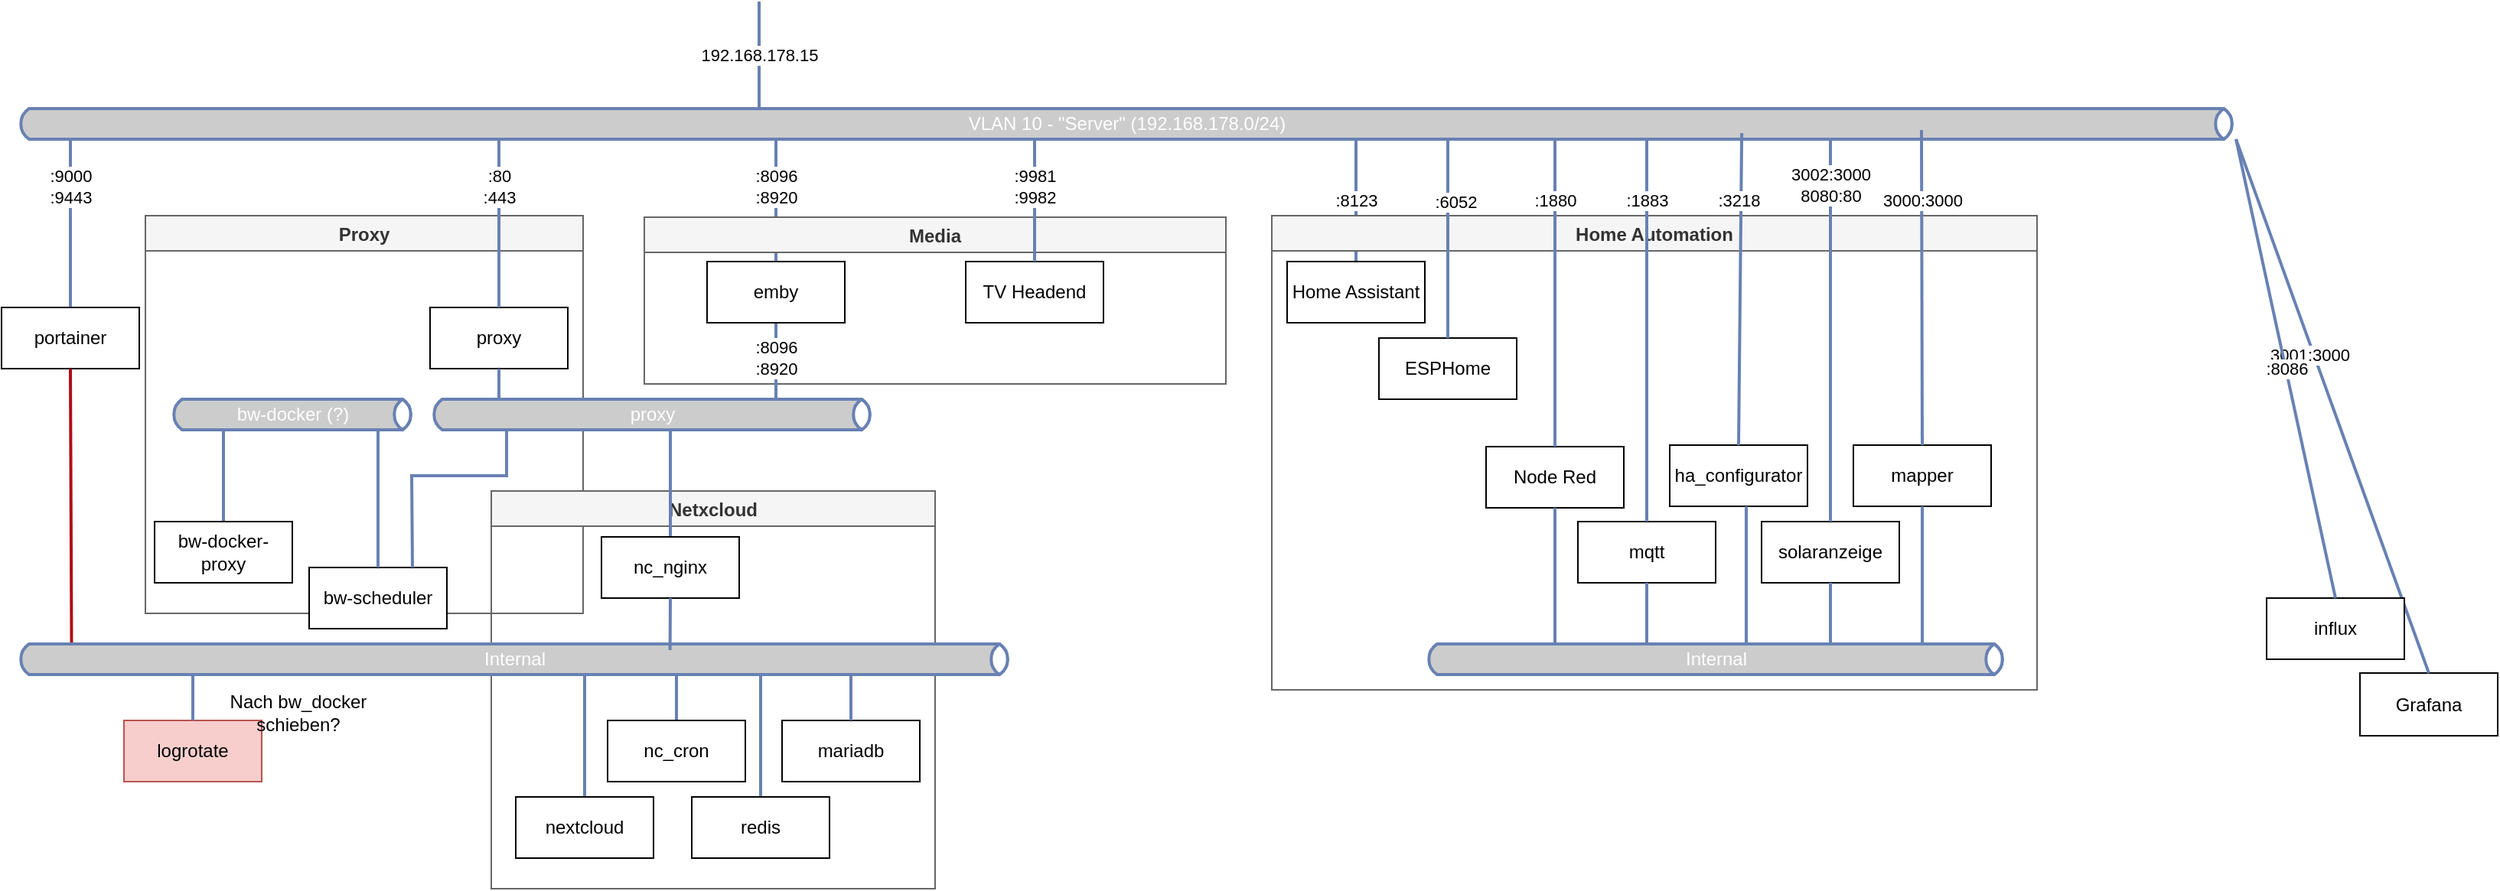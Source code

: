 <mxfile version="23.1.6" type="github">
  <diagram name="Page-1" id="WSNy4wVCY7JSL-_r6ql8">
    <mxGraphModel dx="1562" dy="1219" grid="1" gridSize="10" guides="1" tooltips="1" connect="1" arrows="1" fold="1" page="1" pageScale="1" pageWidth="827" pageHeight="1169" math="0" shadow="0">
      <root>
        <mxCell id="0" />
        <mxCell id="1" parent="0" />
        <mxCell id="35GrxCejdZGISXl2GEbz-9" value="Proxy" style="swimlane;startSize=23;fillColor=#f5f5f5;fontColor=#333333;strokeColor=#666666;" vertex="1" parent="1">
          <mxGeometry x="114" y="270" width="286" height="260" as="geometry" />
        </mxCell>
        <mxCell id="-vyC8QUPcTlA4Ckdc9Ip-29" value="proxy" style="rounded=0;whiteSpace=wrap;html=1;" parent="35GrxCejdZGISXl2GEbz-9" vertex="1">
          <mxGeometry x="186" y="60" width="90" height="40" as="geometry" />
        </mxCell>
        <mxCell id="-vyC8QUPcTlA4Ckdc9Ip-20" value="bw-scheduler" style="rounded=0;whiteSpace=wrap;html=1;" parent="35GrxCejdZGISXl2GEbz-9" vertex="1">
          <mxGeometry x="107" y="230" width="90" height="40" as="geometry" />
        </mxCell>
        <mxCell id="-vyC8QUPcTlA4Ckdc9Ip-1" value="VLAN 10 - &quot;Server&quot; (192.168.178.0/24)" style="html=1;fillColor=#CCCCCC;strokeColor=#6881B3;gradientColor=none;gradientDirection=north;strokeWidth=2;shape=mxgraph.networks.bus;gradientColor=none;gradientDirection=north;fontColor=#ffffff;perimeter=backbonePerimeter;backboneSize=20;points=[[0.5,0,0,0,0]];" parent="1" vertex="1">
          <mxGeometry x="30" y="200" width="1450" height="20" as="geometry" />
        </mxCell>
        <mxCell id="-vyC8QUPcTlA4Ckdc9Ip-6" value=":8123" style="strokeColor=#6881B3;edgeStyle=none;rounded=0;endArrow=none;html=1;strokeWidth=2;exitX=0.5;exitY=0;exitDx=0;exitDy=0;" parent="1" target="-vyC8QUPcTlA4Ckdc9Ip-1" edge="1" source="35GrxCejdZGISXl2GEbz-11">
          <mxGeometry relative="1" as="geometry">
            <mxPoint x="910" y="294" as="sourcePoint" />
            <mxPoint x="975" y="219" as="targetPoint" />
          </mxGeometry>
        </mxCell>
        <mxCell id="-vyC8QUPcTlA4Ckdc9Ip-7" value=":80&lt;br&gt;:443" style="strokeColor=#6881B3;edgeStyle=none;rounded=0;endArrow=none;html=1;strokeWidth=2;exitX=0.5;exitY=0;exitDx=0;exitDy=0;" parent="1" source="-vyC8QUPcTlA4Ckdc9Ip-29" target="-vyC8QUPcTlA4Ckdc9Ip-1" edge="1">
          <mxGeometry x="0.441" relative="1" as="geometry">
            <mxPoint x="338" y="280" as="sourcePoint" />
            <mxPoint as="offset" />
            <mxPoint x="353" y="219" as="targetPoint" />
          </mxGeometry>
        </mxCell>
        <mxCell id="-vyC8QUPcTlA4Ckdc9Ip-8" value=":9000&lt;br&gt;:9443" style="strokeColor=#6881B3;edgeStyle=none;rounded=0;endArrow=none;html=1;strokeWidth=2;exitX=0.5;exitY=0;exitDx=0;exitDy=0;" parent="1" target="-vyC8QUPcTlA4Ckdc9Ip-1" edge="1" source="35GrxCejdZGISXl2GEbz-1">
          <mxGeometry x="0.441" relative="1" as="geometry">
            <mxPoint x="450" y="280" as="sourcePoint" />
            <mxPoint as="offset" />
          </mxGeometry>
        </mxCell>
        <mxCell id="-vyC8QUPcTlA4Ckdc9Ip-9" value=":8096&lt;br&gt;:8920" style="strokeColor=#6881B3;edgeStyle=none;rounded=0;endArrow=none;html=1;strokeWidth=2;exitX=0.5;exitY=0;exitDx=0;exitDy=0;" parent="1" target="-vyC8QUPcTlA4Ckdc9Ip-1" edge="1" source="35GrxCejdZGISXl2GEbz-5">
          <mxGeometry x="0.235" relative="1" as="geometry">
            <mxPoint x="510" y="280" as="sourcePoint" />
            <mxPoint as="offset" />
          </mxGeometry>
        </mxCell>
        <mxCell id="-vyC8QUPcTlA4Ckdc9Ip-10" value="Home Automation" style="swimlane;startSize=23;fillColor=#f5f5f5;fontColor=#333333;strokeColor=#666666;" parent="1" vertex="1">
          <mxGeometry x="850" y="270" width="500" height="310" as="geometry" />
        </mxCell>
        <mxCell id="-vyC8QUPcTlA4Ckdc9Ip-11" value="Netxcloud" style="swimlane;startSize=23;fillColor=#f5f5f5;fontColor=#333333;strokeColor=#666666;" parent="1" vertex="1">
          <mxGeometry x="340" y="450" width="290" height="260" as="geometry" />
        </mxCell>
        <mxCell id="-vyC8QUPcTlA4Ckdc9Ip-37" value="mariadb" style="rounded=0;whiteSpace=wrap;html=1;" parent="-vyC8QUPcTlA4Ckdc9Ip-11" vertex="1">
          <mxGeometry x="190" y="150" width="90" height="40" as="geometry" />
        </mxCell>
        <mxCell id="-vyC8QUPcTlA4Ckdc9Ip-12" value="Media" style="swimlane;startSize=23;fillColor=#f5f5f5;fontColor=#333333;strokeColor=#666666;" parent="1" vertex="1">
          <mxGeometry x="440" y="271" width="380" height="109" as="geometry" />
        </mxCell>
        <mxCell id="35GrxCejdZGISXl2GEbz-13" value="TV Headend" style="rounded=0;whiteSpace=wrap;html=1;" vertex="1" parent="-vyC8QUPcTlA4Ckdc9Ip-12">
          <mxGeometry x="210" y="29" width="90" height="40" as="geometry" />
        </mxCell>
        <mxCell id="-vyC8QUPcTlA4Ckdc9Ip-15" value="bw-docker (?)" style="html=1;fillColor=#CCCCCC;strokeColor=#6881B3;gradientColor=none;gradientDirection=north;strokeWidth=2;shape=mxgraph.networks.bus;gradientColor=none;gradientDirection=north;fontColor=#ffffff;perimeter=backbonePerimeter;backboneSize=20;" parent="1" vertex="1">
          <mxGeometry x="130" y="390" width="160" height="20" as="geometry" />
        </mxCell>
        <mxCell id="-vyC8QUPcTlA4Ckdc9Ip-16" value="" style="strokeColor=#6881B3;edgeStyle=none;rounded=0;endArrow=none;html=1;strokeWidth=2;exitX=0.5;exitY=0;exitDx=0;exitDy=0;" parent="1" source="-vyC8QUPcTlA4Ckdc9Ip-20" target="-vyC8QUPcTlA4Ckdc9Ip-15" edge="1">
          <mxGeometry relative="1" as="geometry">
            <mxPoint x="70" y="470" as="sourcePoint" />
          </mxGeometry>
        </mxCell>
        <mxCell id="-vyC8QUPcTlA4Ckdc9Ip-18" value="" style="strokeColor=#6881B3;edgeStyle=none;rounded=0;endArrow=none;html=1;strokeWidth=2;exitX=0.5;exitY=0;exitDx=0;exitDy=0;" parent="1" source="-vyC8QUPcTlA4Ckdc9Ip-21" target="-vyC8QUPcTlA4Ckdc9Ip-15" edge="1">
          <mxGeometry relative="1" as="geometry">
            <mxPoint x="190" y="470" as="sourcePoint" />
          </mxGeometry>
        </mxCell>
        <mxCell id="-vyC8QUPcTlA4Ckdc9Ip-21" value="bw-docker-proxy" style="rounded=0;whiteSpace=wrap;html=1;" parent="1" vertex="1">
          <mxGeometry x="120" y="470" width="90" height="40" as="geometry" />
        </mxCell>
        <mxCell id="-vyC8QUPcTlA4Ckdc9Ip-23" value="proxy" style="html=1;fillColor=#CCCCCC;strokeColor=#6881B3;gradientColor=none;gradientDirection=north;strokeWidth=2;shape=mxgraph.networks.bus;gradientColor=none;gradientDirection=north;fontColor=#ffffff;perimeter=backbonePerimeter;backboneSize=20;" parent="1" vertex="1">
          <mxGeometry x="300" y="390" width="290" height="20" as="geometry" />
        </mxCell>
        <mxCell id="-vyC8QUPcTlA4Ckdc9Ip-24" value="" style="strokeColor=#6881B3;edgeStyle=none;rounded=0;endArrow=none;html=1;strokeWidth=2;exitX=0.75;exitY=0;exitDx=0;exitDy=0;" parent="1" source="-vyC8QUPcTlA4Ckdc9Ip-20" target="-vyC8QUPcTlA4Ckdc9Ip-23" edge="1">
          <mxGeometry relative="1" as="geometry">
            <mxPoint x="380" y="470" as="sourcePoint" />
            <Array as="points">
              <mxPoint x="288" y="440" />
              <mxPoint x="350" y="440" />
            </Array>
          </mxGeometry>
        </mxCell>
        <mxCell id="-vyC8QUPcTlA4Ckdc9Ip-25" value="" style="strokeColor=#6881B3;edgeStyle=none;rounded=0;endArrow=none;html=1;strokeWidth=2;exitX=0.5;exitY=0;exitDx=0;exitDy=0;" parent="1" source="-vyC8QUPcTlA4Ckdc9Ip-28" edge="1">
          <mxGeometry relative="1" as="geometry">
            <mxPoint x="482" y="470" as="sourcePoint" />
            <mxPoint x="457" y="409" as="targetPoint" />
          </mxGeometry>
        </mxCell>
        <mxCell id="-vyC8QUPcTlA4Ckdc9Ip-26" value="" style="strokeColor=#6881B3;edgeStyle=none;rounded=0;endArrow=none;html=1;strokeWidth=2;exitX=0.5;exitY=1;exitDx=0;exitDy=0;" parent="1" source="-vyC8QUPcTlA4Ckdc9Ip-29" edge="1">
          <mxGeometry relative="1" as="geometry">
            <mxPoint x="448" y="470" as="sourcePoint" />
            <mxPoint x="345" y="390" as="targetPoint" />
          </mxGeometry>
        </mxCell>
        <mxCell id="-vyC8QUPcTlA4Ckdc9Ip-27" value=":8096&lt;br&gt;:8920" style="strokeColor=#6881B3;edgeStyle=none;rounded=0;endArrow=none;html=1;strokeWidth=2;exitX=0.5;exitY=0;exitDx=0;exitDy=0;" parent="1" target="-vyC8QUPcTlA4Ckdc9Ip-23" edge="1" source="35GrxCejdZGISXl2GEbz-5">
          <mxGeometry x="0.4" relative="1" as="geometry">
            <mxPoint x="560" y="470" as="sourcePoint" />
            <mxPoint as="offset" />
          </mxGeometry>
        </mxCell>
        <mxCell id="-vyC8QUPcTlA4Ckdc9Ip-28" value="nc_nginx" style="rounded=0;whiteSpace=wrap;html=1;" parent="1" vertex="1">
          <mxGeometry x="412" y="480" width="90" height="40" as="geometry" />
        </mxCell>
        <mxCell id="-vyC8QUPcTlA4Ckdc9Ip-32" value="Internal" style="html=1;fillColor=#CCCCCC;strokeColor=#6881B3;gradientColor=none;gradientDirection=north;strokeWidth=2;shape=mxgraph.networks.bus;gradientColor=none;gradientDirection=north;fontColor=#ffffff;perimeter=backbonePerimeter;backboneSize=20;points=[[0.5,1,0,0,0],[0.91,0.15,0,0,0],[0.91,1,0,0,1]];" parent="1" vertex="1">
          <mxGeometry x="30" y="550" width="650" height="20" as="geometry" />
        </mxCell>
        <mxCell id="-vyC8QUPcTlA4Ckdc9Ip-33" value="" style="strokeColor=#6881B3;edgeStyle=none;rounded=0;endArrow=none;html=1;strokeWidth=2;exitX=0.5;exitY=0;exitDx=0;exitDy=0;" parent="1" source="-vyC8QUPcTlA4Ckdc9Ip-37" target="-vyC8QUPcTlA4Ckdc9Ip-32" edge="1">
          <mxGeometry relative="1" as="geometry">
            <mxPoint x="366" y="630" as="sourcePoint" />
            <mxPoint x="590" y="560" as="targetPoint" />
            <Array as="points" />
          </mxGeometry>
        </mxCell>
        <mxCell id="-vyC8QUPcTlA4Ckdc9Ip-34" value="" style="strokeColor=#6881B3;edgeStyle=none;rounded=0;endArrow=none;html=1;strokeWidth=2;exitX=0.5;exitY=0;exitDx=0;exitDy=0;" parent="1" source="-vyC8QUPcTlA4Ckdc9Ip-38" edge="1">
          <mxGeometry x="-0.006" relative="1" as="geometry">
            <mxPoint x="426" y="680" as="sourcePoint" />
            <mxPoint as="offset" />
            <mxPoint x="401" y="569" as="targetPoint" />
          </mxGeometry>
        </mxCell>
        <mxCell id="-vyC8QUPcTlA4Ckdc9Ip-35" value="" style="strokeColor=#6881B3;edgeStyle=none;rounded=0;endArrow=none;html=1;strokeWidth=2;exitX=0.5;exitY=0;exitDx=0;exitDy=0;" parent="1" source="-vyC8QUPcTlA4Ckdc9Ip-39" edge="1">
          <mxGeometry relative="1" as="geometry">
            <mxPoint x="486" y="630" as="sourcePoint" />
            <mxPoint x="461" y="569" as="targetPoint" />
          </mxGeometry>
        </mxCell>
        <mxCell id="-vyC8QUPcTlA4Ckdc9Ip-36" value="" style="strokeColor=#6881B3;edgeStyle=none;rounded=0;endArrow=none;html=1;strokeWidth=2;exitX=0.5;exitY=0;exitDx=0;exitDy=0;" parent="1" source="-vyC8QUPcTlA4Ckdc9Ip-40" edge="1">
          <mxGeometry relative="1" as="geometry">
            <mxPoint x="546" y="630" as="sourcePoint" />
            <mxPoint x="516" y="569" as="targetPoint" />
          </mxGeometry>
        </mxCell>
        <mxCell id="-vyC8QUPcTlA4Ckdc9Ip-38" value="nextcloud" style="rounded=0;whiteSpace=wrap;html=1;" parent="1" vertex="1">
          <mxGeometry x="356" y="650" width="90" height="40" as="geometry" />
        </mxCell>
        <mxCell id="-vyC8QUPcTlA4Ckdc9Ip-39" value="nc_cron" style="rounded=0;whiteSpace=wrap;html=1;" parent="1" vertex="1">
          <mxGeometry x="416" y="600" width="90" height="40" as="geometry" />
        </mxCell>
        <mxCell id="-vyC8QUPcTlA4Ckdc9Ip-40" value="redis" style="rounded=0;whiteSpace=wrap;html=1;" parent="1" vertex="1">
          <mxGeometry x="471" y="650" width="90" height="40" as="geometry" />
        </mxCell>
        <mxCell id="-vyC8QUPcTlA4Ckdc9Ip-41" value="logrotate" style="rounded=0;whiteSpace=wrap;html=1;fillColor=#f8cecc;strokeColor=#b85450;" parent="1" vertex="1">
          <mxGeometry x="100" y="600" width="90" height="40" as="geometry" />
        </mxCell>
        <mxCell id="-vyC8QUPcTlA4Ckdc9Ip-43" value="" style="strokeColor=#6881B3;edgeStyle=none;rounded=0;endArrow=none;html=1;strokeWidth=2;exitX=0.5;exitY=0;exitDx=0;exitDy=0;" parent="1" source="-vyC8QUPcTlA4Ckdc9Ip-41" target="-vyC8QUPcTlA4Ckdc9Ip-32" edge="1">
          <mxGeometry relative="1" as="geometry">
            <mxPoint x="129" y="600" as="sourcePoint" />
            <mxPoint x="146.25" y="572" as="targetPoint" />
          </mxGeometry>
        </mxCell>
        <mxCell id="-vyC8QUPcTlA4Ckdc9Ip-44" value="" style="strokeColor=#6881B3;edgeStyle=none;rounded=0;endArrow=none;html=1;strokeWidth=2;exitX=0.5;exitY=1;exitDx=0;exitDy=0;entryX=0.592;entryY=0.2;entryDx=0;entryDy=0;entryPerimeter=0;" parent="1" source="-vyC8QUPcTlA4Ckdc9Ip-28" edge="1">
          <mxGeometry relative="1" as="geometry">
            <mxPoint x="302" y="881" as="sourcePoint" />
            <mxPoint x="456.8" y="554" as="targetPoint" />
          </mxGeometry>
        </mxCell>
        <mxCell id="35GrxCejdZGISXl2GEbz-1" value="portainer" style="rounded=0;whiteSpace=wrap;html=1;" vertex="1" parent="1">
          <mxGeometry x="20" y="330" width="90" height="40" as="geometry" />
        </mxCell>
        <mxCell id="35GrxCejdZGISXl2GEbz-3" value="" style="strokeColor=#af0d17;edgeStyle=none;rounded=0;endArrow=none;html=1;strokeWidth=2;entryX=0.5;entryY=1;entryDx=0;entryDy=0;exitX=0.055;exitY=-0.05;exitDx=0;exitDy=0;exitPerimeter=0;" edge="1" parent="1" source="-vyC8QUPcTlA4Ckdc9Ip-32" target="35GrxCejdZGISXl2GEbz-1">
          <mxGeometry relative="1" as="geometry">
            <mxPoint x="570" y="480" as="sourcePoint" />
            <mxPoint x="570" y="419" as="targetPoint" />
          </mxGeometry>
        </mxCell>
        <mxCell id="35GrxCejdZGISXl2GEbz-5" value="emby" style="rounded=0;whiteSpace=wrap;html=1;" vertex="1" parent="1">
          <mxGeometry x="481" y="300" width="90" height="40" as="geometry" />
        </mxCell>
        <mxCell id="35GrxCejdZGISXl2GEbz-7" value="192.168.178.15" style="strokeColor=#6881B3;edgeStyle=none;rounded=0;endArrow=none;html=1;strokeWidth=2;" edge="1" parent="1" source="-vyC8QUPcTlA4Ckdc9Ip-1">
          <mxGeometry relative="1" as="geometry">
            <mxPoint x="424" y="490" as="sourcePoint" />
            <mxPoint x="515" y="130" as="targetPoint" />
          </mxGeometry>
        </mxCell>
        <mxCell id="35GrxCejdZGISXl2GEbz-8" value="Nach bw_docker schieben?" style="text;html=1;align=center;verticalAlign=middle;whiteSpace=wrap;rounded=0;" vertex="1" parent="1">
          <mxGeometry x="159" y="585" width="110" height="20" as="geometry" />
        </mxCell>
        <mxCell id="35GrxCejdZGISXl2GEbz-11" value="Home Assistant" style="rounded=0;whiteSpace=wrap;html=1;" vertex="1" parent="1">
          <mxGeometry x="860" y="300" width="90" height="40" as="geometry" />
        </mxCell>
        <mxCell id="35GrxCejdZGISXl2GEbz-12" value=":9981&lt;br&gt;:9982" style="strokeColor=#6881B3;edgeStyle=none;rounded=0;endArrow=none;html=1;strokeWidth=2;exitX=0.5;exitY=0;exitDx=0;exitDy=0;" edge="1" parent="1" source="35GrxCejdZGISXl2GEbz-13" target="-vyC8QUPcTlA4Ckdc9Ip-1">
          <mxGeometry x="0.235" relative="1" as="geometry">
            <mxPoint x="740" y="304" as="sourcePoint" />
            <mxPoint x="735" y="229" as="targetPoint" />
            <mxPoint as="offset" />
          </mxGeometry>
        </mxCell>
        <mxCell id="35GrxCejdZGISXl2GEbz-15" value="Node Red" style="rounded=0;whiteSpace=wrap;html=1;" vertex="1" parent="1">
          <mxGeometry x="990" y="421" width="90" height="40" as="geometry" />
        </mxCell>
        <mxCell id="35GrxCejdZGISXl2GEbz-16" value="ESPHome" style="rounded=0;whiteSpace=wrap;html=1;" vertex="1" parent="1">
          <mxGeometry x="920" y="350" width="90" height="40" as="geometry" />
        </mxCell>
        <mxCell id="35GrxCejdZGISXl2GEbz-17" value="Internal" style="html=1;fillColor=#CCCCCC;strokeColor=#6881B3;gradientColor=none;gradientDirection=north;strokeWidth=2;shape=mxgraph.networks.bus;gradientColor=none;gradientDirection=north;fontColor=#ffffff;perimeter=backbonePerimeter;backboneSize=20;points=[[0.5,1,0,0,0],[0.91,0.15,0,0,0],[0.91,1,0,0,1]];" vertex="1" parent="1">
          <mxGeometry x="950" y="550" width="380" height="20" as="geometry" />
        </mxCell>
        <mxCell id="35GrxCejdZGISXl2GEbz-19" value="" style="strokeColor=#6881B3;edgeStyle=none;rounded=0;endArrow=none;html=1;strokeWidth=2;entryX=0.5;entryY=1;entryDx=0;entryDy=0;" edge="1" parent="1" source="35GrxCejdZGISXl2GEbz-17" target="35GrxCejdZGISXl2GEbz-15">
          <mxGeometry relative="1" as="geometry">
            <mxPoint x="455" y="350" as="sourcePoint" />
            <mxPoint x="455" y="400" as="targetPoint" />
          </mxGeometry>
        </mxCell>
        <mxCell id="35GrxCejdZGISXl2GEbz-20" value="Grafana" style="rounded=0;whiteSpace=wrap;html=1;" vertex="1" parent="1">
          <mxGeometry x="1561" y="569" width="90" height="41" as="geometry" />
        </mxCell>
        <mxCell id="35GrxCejdZGISXl2GEbz-21" value="" style="strokeColor=#6881B3;edgeStyle=none;rounded=0;endArrow=none;html=1;strokeWidth=2;entryX=0.5;entryY=0;entryDx=0;entryDy=0;" edge="1" parent="1" target="35GrxCejdZGISXl2GEbz-20" source="-vyC8QUPcTlA4Ckdc9Ip-1">
          <mxGeometry relative="1" as="geometry">
            <mxPoint x="1435" y="340" as="sourcePoint" />
            <mxPoint x="945" y="171" as="targetPoint" />
          </mxGeometry>
        </mxCell>
        <mxCell id="35GrxCejdZGISXl2GEbz-37" value="3001:3000" style="edgeLabel;html=1;align=center;verticalAlign=middle;resizable=0;points=[];" vertex="1" connectable="0" parent="35GrxCejdZGISXl2GEbz-21">
          <mxGeometry x="-0.211" y="-2" relative="1" as="geometry">
            <mxPoint y="2" as="offset" />
          </mxGeometry>
        </mxCell>
        <mxCell id="35GrxCejdZGISXl2GEbz-22" value="mqtt" style="rounded=0;whiteSpace=wrap;html=1;" vertex="1" parent="1">
          <mxGeometry x="1050" y="470" width="90" height="40" as="geometry" />
        </mxCell>
        <mxCell id="35GrxCejdZGISXl2GEbz-23" value="" style="strokeColor=#6881B3;edgeStyle=none;rounded=0;endArrow=none;html=1;strokeWidth=2;entryX=0.5;entryY=1;entryDx=0;entryDy=0;" edge="1" parent="1" target="35GrxCejdZGISXl2GEbz-22" source="35GrxCejdZGISXl2GEbz-17">
          <mxGeometry relative="1" as="geometry">
            <mxPoint x="1005" y="609" as="sourcePoint" />
            <mxPoint x="515" y="440" as="targetPoint" />
          </mxGeometry>
        </mxCell>
        <mxCell id="35GrxCejdZGISXl2GEbz-24" value="mapper" style="rounded=0;whiteSpace=wrap;html=1;" vertex="1" parent="1">
          <mxGeometry x="1230" y="420" width="90" height="40" as="geometry" />
        </mxCell>
        <mxCell id="35GrxCejdZGISXl2GEbz-25" value="" style="strokeColor=#6881B3;edgeStyle=none;rounded=0;endArrow=none;html=1;strokeWidth=2;entryX=0.5;entryY=1;entryDx=0;entryDy=0;" edge="1" parent="1" target="35GrxCejdZGISXl2GEbz-24" source="35GrxCejdZGISXl2GEbz-17">
          <mxGeometry relative="1" as="geometry">
            <mxPoint x="1555" y="360" as="sourcePoint" />
            <mxPoint x="1065" y="191" as="targetPoint" />
          </mxGeometry>
        </mxCell>
        <mxCell id="35GrxCejdZGISXl2GEbz-27" value="ha_configurator" style="rounded=0;whiteSpace=wrap;html=1;" vertex="1" parent="1">
          <mxGeometry x="1110" y="420" width="90" height="40" as="geometry" />
        </mxCell>
        <mxCell id="35GrxCejdZGISXl2GEbz-28" value="" style="strokeColor=#6881B3;edgeStyle=none;rounded=0;endArrow=none;html=1;strokeWidth=2;" edge="1" parent="1" source="35GrxCejdZGISXl2GEbz-17">
          <mxGeometry relative="1" as="geometry">
            <mxPoint x="1135" y="609" as="sourcePoint" />
            <mxPoint x="1160" y="460" as="targetPoint" />
          </mxGeometry>
        </mxCell>
        <mxCell id="35GrxCejdZGISXl2GEbz-29" value="solaranzeige" style="rounded=0;whiteSpace=wrap;html=1;" vertex="1" parent="1">
          <mxGeometry x="1170" y="470" width="90" height="40" as="geometry" />
        </mxCell>
        <mxCell id="35GrxCejdZGISXl2GEbz-32" value="" style="strokeColor=#6881B3;edgeStyle=none;rounded=0;endArrow=none;html=1;strokeWidth=2;entryX=0.5;entryY=1;entryDx=0;entryDy=0;" edge="1" parent="1" source="35GrxCejdZGISXl2GEbz-17" target="35GrxCejdZGISXl2GEbz-29">
          <mxGeometry relative="1" as="geometry">
            <mxPoint x="1135" y="579" as="sourcePoint" />
            <mxPoint x="1135" y="660" as="targetPoint" />
          </mxGeometry>
        </mxCell>
        <mxCell id="35GrxCejdZGISXl2GEbz-33" value=":1880" style="strokeColor=#6881B3;edgeStyle=none;rounded=0;endArrow=none;html=1;strokeWidth=2;entryX=0.5;entryY=0;entryDx=0;entryDy=0;" edge="1" parent="1" target="35GrxCejdZGISXl2GEbz-15">
          <mxGeometry x="-0.594" relative="1" as="geometry">
            <mxPoint x="1035" y="219" as="sourcePoint" />
            <mxPoint x="1055" y="510" as="targetPoint" />
            <mxPoint as="offset" />
          </mxGeometry>
        </mxCell>
        <mxCell id="35GrxCejdZGISXl2GEbz-34" value=":1883" style="strokeColor=#6881B3;edgeStyle=none;rounded=0;endArrow=none;html=1;strokeWidth=2;entryX=0.5;entryY=0;entryDx=0;entryDy=0;" edge="1" parent="1" target="35GrxCejdZGISXl2GEbz-22">
          <mxGeometry x="-0.673" relative="1" as="geometry">
            <mxPoint x="1095" y="219" as="sourcePoint" />
            <mxPoint x="1045" y="431" as="targetPoint" />
            <mxPoint as="offset" />
          </mxGeometry>
        </mxCell>
        <mxCell id="35GrxCejdZGISXl2GEbz-35" value="influx" style="rounded=0;whiteSpace=wrap;html=1;" vertex="1" parent="1">
          <mxGeometry x="1500" y="520" width="90" height="40" as="geometry" />
        </mxCell>
        <mxCell id="35GrxCejdZGISXl2GEbz-36" value=":8086" style="strokeColor=#6881B3;edgeStyle=none;rounded=0;endArrow=none;html=1;strokeWidth=2;entryX=0.5;entryY=0;entryDx=0;entryDy=0;" edge="1" parent="1" target="35GrxCejdZGISXl2GEbz-35" source="-vyC8QUPcTlA4Ckdc9Ip-1">
          <mxGeometry relative="1" as="geometry">
            <mxPoint x="1250" y="320" as="sourcePoint" />
            <mxPoint x="845" y="350" as="targetPoint" />
          </mxGeometry>
        </mxCell>
        <mxCell id="35GrxCejdZGISXl2GEbz-38" value="3002:3000&lt;br&gt;8080:80" style="strokeColor=#6881B3;edgeStyle=none;rounded=0;endArrow=none;html=1;strokeWidth=2;entryX=0.5;entryY=0;entryDx=0;entryDy=0;" edge="1" parent="1" target="35GrxCejdZGISXl2GEbz-29">
          <mxGeometry x="-0.753" relative="1" as="geometry">
            <mxPoint x="1215" y="219" as="sourcePoint" />
            <mxPoint x="1225" y="520" as="targetPoint" />
            <mxPoint as="offset" />
          </mxGeometry>
        </mxCell>
        <mxCell id="35GrxCejdZGISXl2GEbz-39" value=":3218" style="strokeColor=#6881B3;edgeStyle=none;rounded=0;endArrow=none;html=1;strokeWidth=2;entryX=0.5;entryY=0;entryDx=0;entryDy=0;exitX=0.729;exitY=0.8;exitDx=0;exitDy=0;exitPerimeter=0;" edge="1" parent="1" target="35GrxCejdZGISXl2GEbz-27">
          <mxGeometry x="-0.569" y="-2" relative="1" as="geometry">
            <mxPoint x="1157.05" y="216" as="sourcePoint" />
            <mxPoint x="1105" y="480" as="targetPoint" />
            <mxPoint as="offset" />
          </mxGeometry>
        </mxCell>
        <mxCell id="35GrxCejdZGISXl2GEbz-40" value="3000:3000" style="strokeColor=#6881B3;edgeStyle=none;rounded=0;endArrow=none;html=1;strokeWidth=2;entryX=0.5;entryY=0;entryDx=0;entryDy=0;" edge="1" parent="1" target="35GrxCejdZGISXl2GEbz-24">
          <mxGeometry x="-0.553" relative="1" as="geometry">
            <mxPoint x="1274.5" y="214" as="sourcePoint" />
            <mxPoint x="1274.5" y="415" as="targetPoint" />
            <mxPoint as="offset" />
          </mxGeometry>
        </mxCell>
        <mxCell id="35GrxCejdZGISXl2GEbz-41" value=":6052" style="strokeColor=#6881B3;edgeStyle=none;rounded=0;endArrow=none;html=1;strokeWidth=2;exitX=0.5;exitY=0;exitDx=0;exitDy=0;" edge="1" parent="1" source="35GrxCejdZGISXl2GEbz-16" target="-vyC8QUPcTlA4Ckdc9Ip-1">
          <mxGeometry x="0.374" y="-5" relative="1" as="geometry">
            <mxPoint x="915" y="310" as="sourcePoint" />
            <mxPoint x="915" y="229" as="targetPoint" />
            <mxPoint as="offset" />
          </mxGeometry>
        </mxCell>
      </root>
    </mxGraphModel>
  </diagram>
</mxfile>
